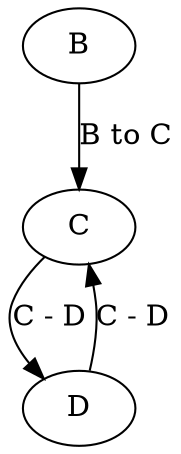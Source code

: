 digraph LIEGE{
	0[
		label = "B"
	]
	1[
		label = "C"
	]
	2[
		label = "D"
	]
	0 -> 1 [label = "B to C"]
	2 -> 1 [label = "C - D"]
	1 -> 2 [label = "C - D"]
}
